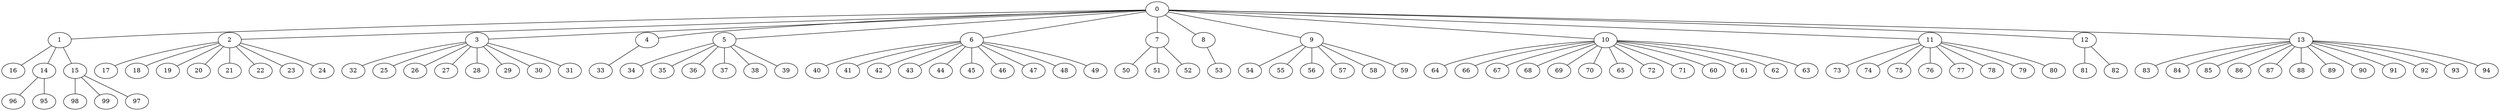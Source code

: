
graph graphname {
    0 -- 1
0 -- 2
0 -- 3
0 -- 4
0 -- 5
0 -- 6
0 -- 7
0 -- 8
0 -- 9
0 -- 10
0 -- 11
0 -- 12
0 -- 13
1 -- 16
1 -- 14
1 -- 15
2 -- 17
2 -- 18
2 -- 19
2 -- 20
2 -- 21
2 -- 22
2 -- 23
2 -- 24
3 -- 32
3 -- 25
3 -- 26
3 -- 27
3 -- 28
3 -- 29
3 -- 30
3 -- 31
4 -- 33
5 -- 34
5 -- 35
5 -- 36
5 -- 37
5 -- 38
5 -- 39
6 -- 40
6 -- 41
6 -- 42
6 -- 43
6 -- 44
6 -- 45
6 -- 46
6 -- 47
6 -- 48
6 -- 49
7 -- 50
7 -- 51
7 -- 52
8 -- 53
9 -- 54
9 -- 55
9 -- 56
9 -- 57
9 -- 58
9 -- 59
10 -- 64
10 -- 66
10 -- 67
10 -- 68
10 -- 69
10 -- 70
10 -- 65
10 -- 72
10 -- 71
10 -- 60
10 -- 61
10 -- 62
10 -- 63
11 -- 73
11 -- 74
11 -- 75
11 -- 76
11 -- 77
11 -- 78
11 -- 79
11 -- 80
12 -- 81
12 -- 82
13 -- 83
13 -- 84
13 -- 85
13 -- 86
13 -- 87
13 -- 88
13 -- 89
13 -- 90
13 -- 91
13 -- 92
13 -- 93
13 -- 94
14 -- 96
14 -- 95
15 -- 98
15 -- 99
15 -- 97

}
